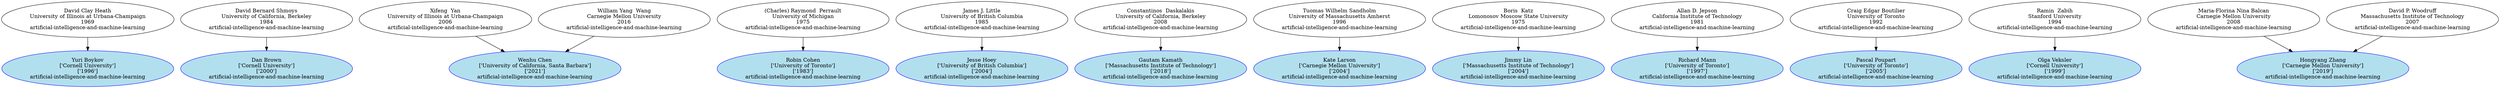 digraph "Academic Genealogy for artificial-intelligence-and-machine-learning" {
	39437 [label="Yuri Boykov
['Cornell University']
['1996']
artificial-intelligence-and-machine-learning" color=blue fillcolor=lightblue2 style=filled]
	45379 [label="Dan Brown
['Cornell University']
['2000']
artificial-intelligence-and-machine-learning" color=blue fillcolor=lightblue2 style=filled]
	279263 [label="Wenhu Chen
['University of California, Santa Barbara']
['2021']
artificial-intelligence-and-machine-learning" color=blue fillcolor=lightblue2 style=filled]
	58650 [label="Robin Cohen
['University of Toronto']
['1983']
artificial-intelligence-and-machine-learning" color=blue fillcolor=lightblue2 style=filled]
	167185 [label="Jesse Hoey
['University of British Columbia']
['2004']
artificial-intelligence-and-machine-learning" color=blue fillcolor=lightblue2 style=filled]
	264772 [label="Gautam Kamath
['Massachusetts Institute of Technology']
['2018']
artificial-intelligence-and-machine-learning" color=blue fillcolor=lightblue2 style=filled]
	119359 [label="Kate Larson
['Carnegie Mellon University']
['2004']
artificial-intelligence-and-machine-learning" color=blue fillcolor=lightblue2 style=filled]
	0 [label="Jimmy Lin
['Massachusetts Institute of Technology']
['2004']
artificial-intelligence-and-machine-learning" color=blue fillcolor=lightblue2 style=filled]
	131052 [label="Richard Mann
['University of Toronto']
['1997']
artificial-intelligence-and-machine-learning" color=blue fillcolor=lightblue2 style=filled]
	97099 [label="Pascal Poupart
['University of Toronto']
['2005']
artificial-intelligence-and-machine-learning" color=blue fillcolor=lightblue2 style=filled]
	73583 [label="Olga Veksler
['Cornell University']
['1999']
artificial-intelligence-and-machine-learning" color=blue fillcolor=lightblue2 style=filled]
	254910 [label="Hongyang Zhang
['Carnegie Mellon University']
['2019']
artificial-intelligence-and-machine-learning" color=blue fillcolor=lightblue2 style=filled]
	4759 [label="David Clay Heath
University of Illinois at Urbana-Champaign
1969
artificial-intelligence-and-machine-learning"]
	36705 [label="David Bernard Shmoys
University of California, Berkeley
1984
artificial-intelligence-and-machine-learning"]
	279264 [label="Xifeng  Yan
University of Illinois at Urbana-Champaign
2006
artificial-intelligence-and-machine-learning"]
	217154 [label="William Yang  Wang
Carnegie Mellon University
2016
artificial-intelligence-and-machine-learning"]
	8755 [label="(Charles) Raymond  Perrault
University of Michigan
1975
artificial-intelligence-and-machine-learning"]
	72124 [label="James J. Little
University of British Columbia
1985
artificial-intelligence-and-machine-learning"]
	139732 [label="Constantinos  Daskalakis
University of California, Berkeley
2008
artificial-intelligence-and-machine-learning"]
	88145 [label="Tuomas Wilhelm Sandholm
University of Massachusetts Amherst
1996
artificial-intelligence-and-machine-learning"]
	176620 [label="Boris  Katz
Lomonosov Moscow State University
1975
artificial-intelligence-and-machine-learning"]
	11836 [label="Allan D. Jepson
California Institute of Technology
1981
artificial-intelligence-and-machine-learning"]
	72088 [label="Craig Edgar Boutilier
University of Toronto
1992
artificial-intelligence-and-machine-learning"]
	71514 [label="Ramin  Zabih
Stanford University
1994
artificial-intelligence-and-machine-learning"]
	148432 [label="Maria-Florina Nina Balcan
Carnegie Mellon University
2008
artificial-intelligence-and-machine-learning"]
	132986 [label="David P. Woodruff
Massachusetts Institute of Technology
2007
artificial-intelligence-and-machine-learning"]
	4759 -> 39437
	36705 -> 45379
	279264 -> 279263
	217154 -> 279263
	8755 -> 58650
	72124 -> 167185
	139732 -> 264772
	88145 -> 119359
	176620 -> 0
	11836 -> 131052
	72088 -> 97099
	71514 -> 73583
	148432 -> 254910
	132986 -> 254910
}
